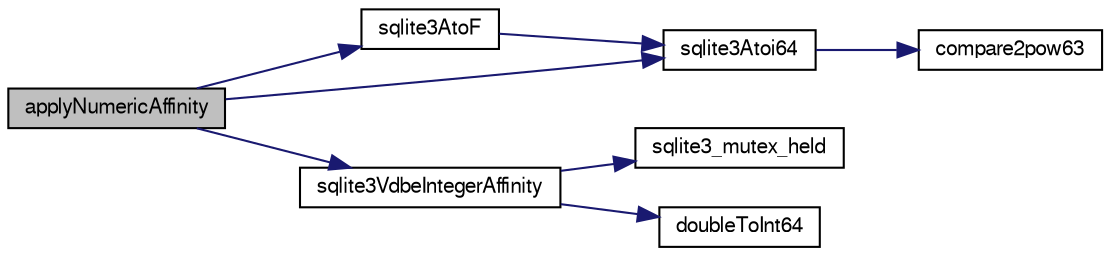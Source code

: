 digraph "applyNumericAffinity"
{
  edge [fontname="FreeSans",fontsize="10",labelfontname="FreeSans",labelfontsize="10"];
  node [fontname="FreeSans",fontsize="10",shape=record];
  rankdir="LR";
  Node11947 [label="applyNumericAffinity",height=0.2,width=0.4,color="black", fillcolor="grey75", style="filled", fontcolor="black"];
  Node11947 -> Node11948 [color="midnightblue",fontsize="10",style="solid",fontname="FreeSans"];
  Node11948 [label="sqlite3AtoF",height=0.2,width=0.4,color="black", fillcolor="white", style="filled",URL="$sqlite3_8c.html#ad2a961fc08942417d977510a1384b6d2"];
  Node11948 -> Node11949 [color="midnightblue",fontsize="10",style="solid",fontname="FreeSans"];
  Node11949 [label="sqlite3Atoi64",height=0.2,width=0.4,color="black", fillcolor="white", style="filled",URL="$sqlite3_8c.html#a5b13083911b3dc0a0b54f43acc686a39"];
  Node11949 -> Node11950 [color="midnightblue",fontsize="10",style="solid",fontname="FreeSans"];
  Node11950 [label="compare2pow63",height=0.2,width=0.4,color="black", fillcolor="white", style="filled",URL="$sqlite3_8c.html#adcbebdd3f570175519922276b83132e0"];
  Node11947 -> Node11949 [color="midnightblue",fontsize="10",style="solid",fontname="FreeSans"];
  Node11947 -> Node11951 [color="midnightblue",fontsize="10",style="solid",fontname="FreeSans"];
  Node11951 [label="sqlite3VdbeIntegerAffinity",height=0.2,width=0.4,color="black", fillcolor="white", style="filled",URL="$sqlite3_8c.html#a759b0a721238608821d378aca432ae32"];
  Node11951 -> Node11952 [color="midnightblue",fontsize="10",style="solid",fontname="FreeSans"];
  Node11952 [label="sqlite3_mutex_held",height=0.2,width=0.4,color="black", fillcolor="white", style="filled",URL="$sqlite3_8c.html#acf77da68932b6bc163c5e68547ecc3e7"];
  Node11951 -> Node11953 [color="midnightblue",fontsize="10",style="solid",fontname="FreeSans"];
  Node11953 [label="doubleToInt64",height=0.2,width=0.4,color="black", fillcolor="white", style="filled",URL="$sqlite3_8c.html#a85975c48e5a38f9b8c99b72eb72ebc44"];
}
